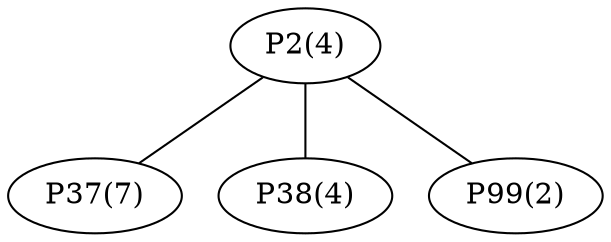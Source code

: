 graph network {
	"P2(4)";
	"P37(7)";
	"P38(4)";
	"P99(2)";
	"P2(4)" -- "P37(7)";
	"P2(4)" -- "P38(4)";
	"P2(4)" -- "P99(2)";
}